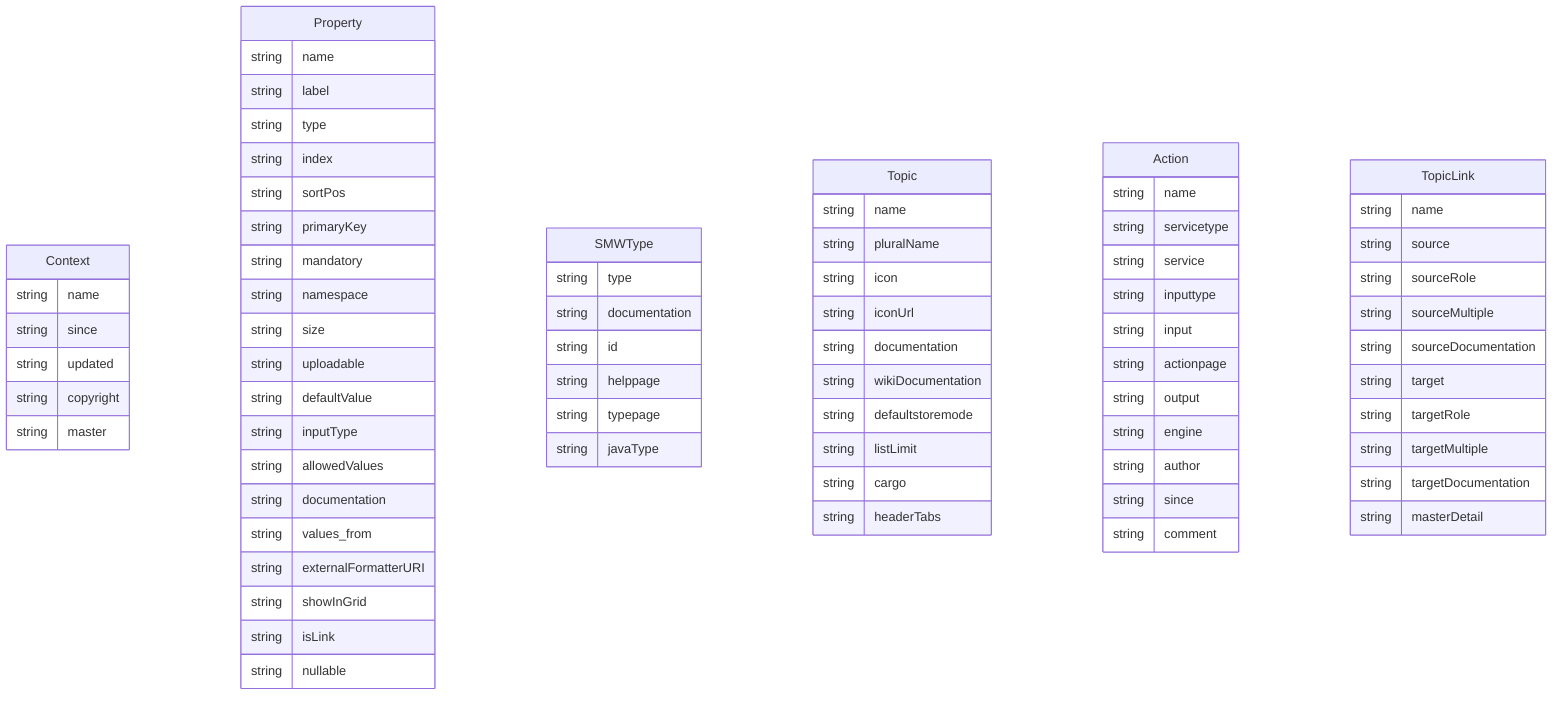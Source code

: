 erDiagram
Context {
    string name  
    string since  
    string updated  
    string copyright  
    string master  
}
Property {
    string name  
    string label  
    string type  
    string index  
    string sortPos  
    string primaryKey  
    string mandatory  
    string namespace  
    string size  
    string uploadable  
    string defaultValue  
    string inputType  
    string allowedValues  
    string documentation  
    string values_from  
    string externalFormatterURI  
    string showInGrid  
    string isLink  
    string nullable  
}
SMWType {
    string type  
    string documentation  
    string id  
    string helppage  
    string typepage  
    string javaType  
}
Topic {
    string name  
    string pluralName  
    string icon  
    string iconUrl  
    string documentation  
    string wikiDocumentation  
    string defaultstoremode  
    string listLimit  
    string cargo  
    string headerTabs  
}
Action {
    string name  
    string servicetype  
    string service  
    string inputtype  
    string input  
    string actionpage  
    string output  
    string engine  
    string author  
    string since  
    string comment  
}
TopicLink {
    string name  
    string source  
    string sourceRole  
    string sourceMultiple  
    string sourceDocumentation  
    string target  
    string targetRole  
    string targetMultiple  
    string targetDocumentation  
    string masterDetail  
}